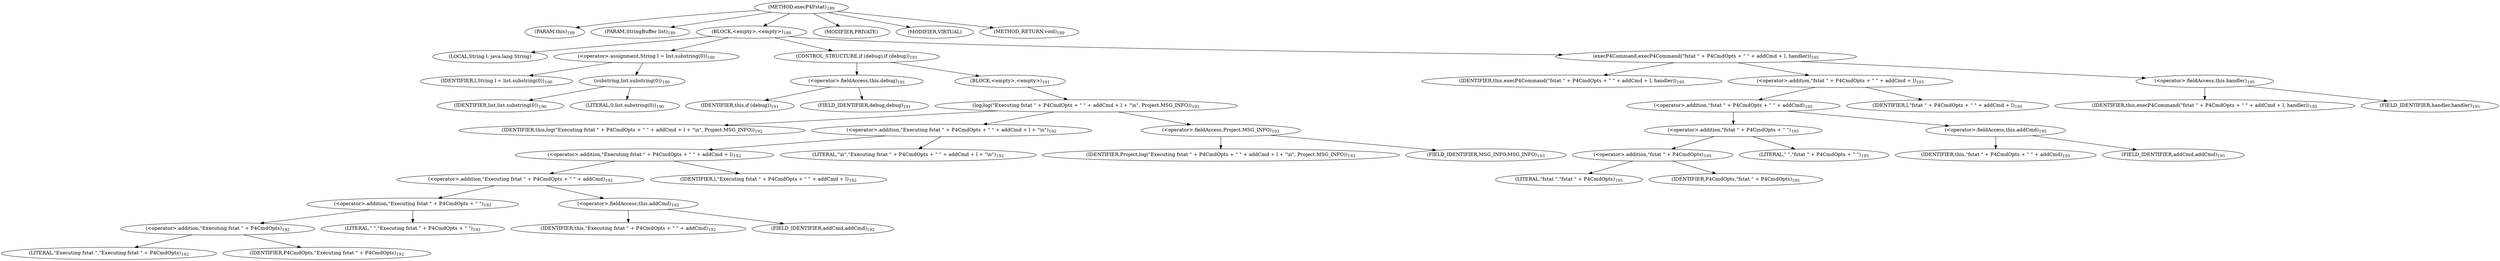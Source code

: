 digraph "execP4Fstat" {  
"449" [label = <(METHOD,execP4Fstat)<SUB>189</SUB>> ]
"19" [label = <(PARAM,this)<SUB>189</SUB>> ]
"450" [label = <(PARAM,StringBuffer list)<SUB>189</SUB>> ]
"451" [label = <(BLOCK,&lt;empty&gt;,&lt;empty&gt;)<SUB>189</SUB>> ]
"452" [label = <(LOCAL,String l: java.lang.String)> ]
"453" [label = <(&lt;operator&gt;.assignment,String l = list.substring(0))<SUB>190</SUB>> ]
"454" [label = <(IDENTIFIER,l,String l = list.substring(0))<SUB>190</SUB>> ]
"455" [label = <(substring,list.substring(0))<SUB>190</SUB>> ]
"456" [label = <(IDENTIFIER,list,list.substring(0))<SUB>190</SUB>> ]
"457" [label = <(LITERAL,0,list.substring(0))<SUB>190</SUB>> ]
"458" [label = <(CONTROL_STRUCTURE,if (debug),if (debug))<SUB>191</SUB>> ]
"459" [label = <(&lt;operator&gt;.fieldAccess,this.debug)<SUB>191</SUB>> ]
"460" [label = <(IDENTIFIER,this,if (debug))<SUB>191</SUB>> ]
"461" [label = <(FIELD_IDENTIFIER,debug,debug)<SUB>191</SUB>> ]
"462" [label = <(BLOCK,&lt;empty&gt;,&lt;empty&gt;)<SUB>191</SUB>> ]
"463" [label = <(log,log(&quot;Executing fstat &quot; + P4CmdOpts + &quot; &quot; + addCmd + l + &quot;\n&quot;, Project.MSG_INFO))<SUB>192</SUB>> ]
"18" [label = <(IDENTIFIER,this,log(&quot;Executing fstat &quot; + P4CmdOpts + &quot; &quot; + addCmd + l + &quot;\n&quot;, Project.MSG_INFO))<SUB>192</SUB>> ]
"464" [label = <(&lt;operator&gt;.addition,&quot;Executing fstat &quot; + P4CmdOpts + &quot; &quot; + addCmd + l + &quot;\n&quot;)<SUB>192</SUB>> ]
"465" [label = <(&lt;operator&gt;.addition,&quot;Executing fstat &quot; + P4CmdOpts + &quot; &quot; + addCmd + l)<SUB>192</SUB>> ]
"466" [label = <(&lt;operator&gt;.addition,&quot;Executing fstat &quot; + P4CmdOpts + &quot; &quot; + addCmd)<SUB>192</SUB>> ]
"467" [label = <(&lt;operator&gt;.addition,&quot;Executing fstat &quot; + P4CmdOpts + &quot; &quot;)<SUB>192</SUB>> ]
"468" [label = <(&lt;operator&gt;.addition,&quot;Executing fstat &quot; + P4CmdOpts)<SUB>192</SUB>> ]
"469" [label = <(LITERAL,&quot;Executing fstat &quot;,&quot;Executing fstat &quot; + P4CmdOpts)<SUB>192</SUB>> ]
"470" [label = <(IDENTIFIER,P4CmdOpts,&quot;Executing fstat &quot; + P4CmdOpts)<SUB>192</SUB>> ]
"471" [label = <(LITERAL,&quot; &quot;,&quot;Executing fstat &quot; + P4CmdOpts + &quot; &quot;)<SUB>192</SUB>> ]
"472" [label = <(&lt;operator&gt;.fieldAccess,this.addCmd)<SUB>192</SUB>> ]
"473" [label = <(IDENTIFIER,this,&quot;Executing fstat &quot; + P4CmdOpts + &quot; &quot; + addCmd)<SUB>192</SUB>> ]
"474" [label = <(FIELD_IDENTIFIER,addCmd,addCmd)<SUB>192</SUB>> ]
"475" [label = <(IDENTIFIER,l,&quot;Executing fstat &quot; + P4CmdOpts + &quot; &quot; + addCmd + l)<SUB>192</SUB>> ]
"476" [label = <(LITERAL,&quot;\n&quot;,&quot;Executing fstat &quot; + P4CmdOpts + &quot; &quot; + addCmd + l + &quot;\n&quot;)<SUB>192</SUB>> ]
"477" [label = <(&lt;operator&gt;.fieldAccess,Project.MSG_INFO)<SUB>193</SUB>> ]
"478" [label = <(IDENTIFIER,Project,log(&quot;Executing fstat &quot; + P4CmdOpts + &quot; &quot; + addCmd + l + &quot;\n&quot;, Project.MSG_INFO))<SUB>193</SUB>> ]
"479" [label = <(FIELD_IDENTIFIER,MSG_INFO,MSG_INFO)<SUB>193</SUB>> ]
"480" [label = <(execP4Command,execP4Command(&quot;fstat &quot; + P4CmdOpts + &quot; &quot; + addCmd + l, handler))<SUB>195</SUB>> ]
"20" [label = <(IDENTIFIER,this,execP4Command(&quot;fstat &quot; + P4CmdOpts + &quot; &quot; + addCmd + l, handler))<SUB>195</SUB>> ]
"481" [label = <(&lt;operator&gt;.addition,&quot;fstat &quot; + P4CmdOpts + &quot; &quot; + addCmd + l)<SUB>195</SUB>> ]
"482" [label = <(&lt;operator&gt;.addition,&quot;fstat &quot; + P4CmdOpts + &quot; &quot; + addCmd)<SUB>195</SUB>> ]
"483" [label = <(&lt;operator&gt;.addition,&quot;fstat &quot; + P4CmdOpts + &quot; &quot;)<SUB>195</SUB>> ]
"484" [label = <(&lt;operator&gt;.addition,&quot;fstat &quot; + P4CmdOpts)<SUB>195</SUB>> ]
"485" [label = <(LITERAL,&quot;fstat &quot;,&quot;fstat &quot; + P4CmdOpts)<SUB>195</SUB>> ]
"486" [label = <(IDENTIFIER,P4CmdOpts,&quot;fstat &quot; + P4CmdOpts)<SUB>195</SUB>> ]
"487" [label = <(LITERAL,&quot; &quot;,&quot;fstat &quot; + P4CmdOpts + &quot; &quot;)<SUB>195</SUB>> ]
"488" [label = <(&lt;operator&gt;.fieldAccess,this.addCmd)<SUB>195</SUB>> ]
"489" [label = <(IDENTIFIER,this,&quot;fstat &quot; + P4CmdOpts + &quot; &quot; + addCmd)<SUB>195</SUB>> ]
"490" [label = <(FIELD_IDENTIFIER,addCmd,addCmd)<SUB>195</SUB>> ]
"491" [label = <(IDENTIFIER,l,&quot;fstat &quot; + P4CmdOpts + &quot; &quot; + addCmd + l)<SUB>195</SUB>> ]
"492" [label = <(&lt;operator&gt;.fieldAccess,this.handler)<SUB>195</SUB>> ]
"493" [label = <(IDENTIFIER,this,execP4Command(&quot;fstat &quot; + P4CmdOpts + &quot; &quot; + addCmd + l, handler))<SUB>195</SUB>> ]
"494" [label = <(FIELD_IDENTIFIER,handler,handler)<SUB>195</SUB>> ]
"495" [label = <(MODIFIER,PRIVATE)> ]
"496" [label = <(MODIFIER,VIRTUAL)> ]
"497" [label = <(METHOD_RETURN,void)<SUB>189</SUB>> ]
  "449" -> "19" 
  "449" -> "450" 
  "449" -> "451" 
  "449" -> "495" 
  "449" -> "496" 
  "449" -> "497" 
  "451" -> "452" 
  "451" -> "453" 
  "451" -> "458" 
  "451" -> "480" 
  "453" -> "454" 
  "453" -> "455" 
  "455" -> "456" 
  "455" -> "457" 
  "458" -> "459" 
  "458" -> "462" 
  "459" -> "460" 
  "459" -> "461" 
  "462" -> "463" 
  "463" -> "18" 
  "463" -> "464" 
  "463" -> "477" 
  "464" -> "465" 
  "464" -> "476" 
  "465" -> "466" 
  "465" -> "475" 
  "466" -> "467" 
  "466" -> "472" 
  "467" -> "468" 
  "467" -> "471" 
  "468" -> "469" 
  "468" -> "470" 
  "472" -> "473" 
  "472" -> "474" 
  "477" -> "478" 
  "477" -> "479" 
  "480" -> "20" 
  "480" -> "481" 
  "480" -> "492" 
  "481" -> "482" 
  "481" -> "491" 
  "482" -> "483" 
  "482" -> "488" 
  "483" -> "484" 
  "483" -> "487" 
  "484" -> "485" 
  "484" -> "486" 
  "488" -> "489" 
  "488" -> "490" 
  "492" -> "493" 
  "492" -> "494" 
}
